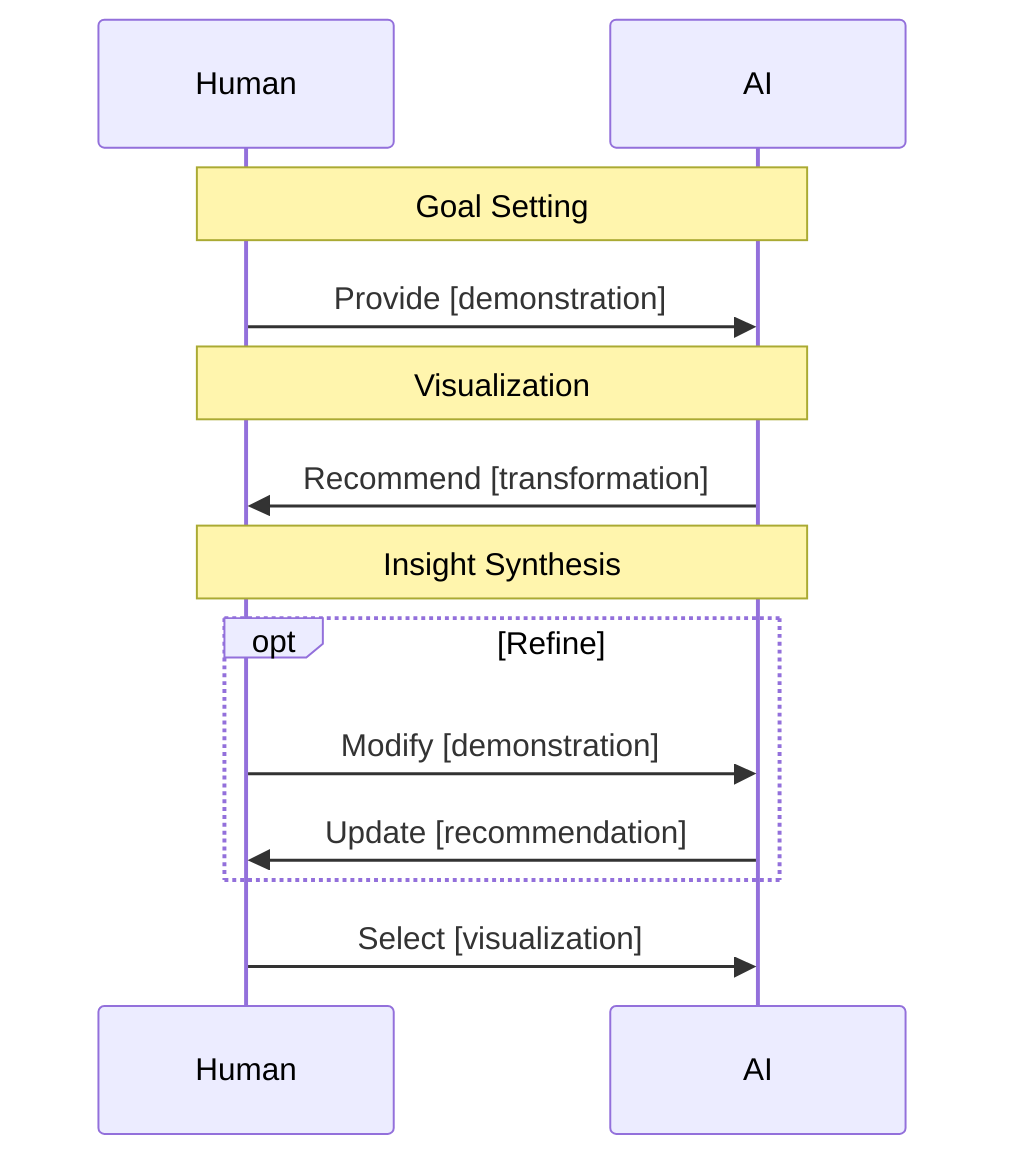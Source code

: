 sequenceDiagram
    participant H as Human
    participant A as AI

    note over H,A: Goal Setting
    H ->> A: Provide [demonstration]

    note over H,A: Visualization
    A ->> H: Recommend [transformation]

    note over H,A: Insight Synthesis
    opt Refine
        H ->> A: Modify [demonstration]
        A ->> H: Update [recommendation]
    end
    H ->> A: Select [visualization]